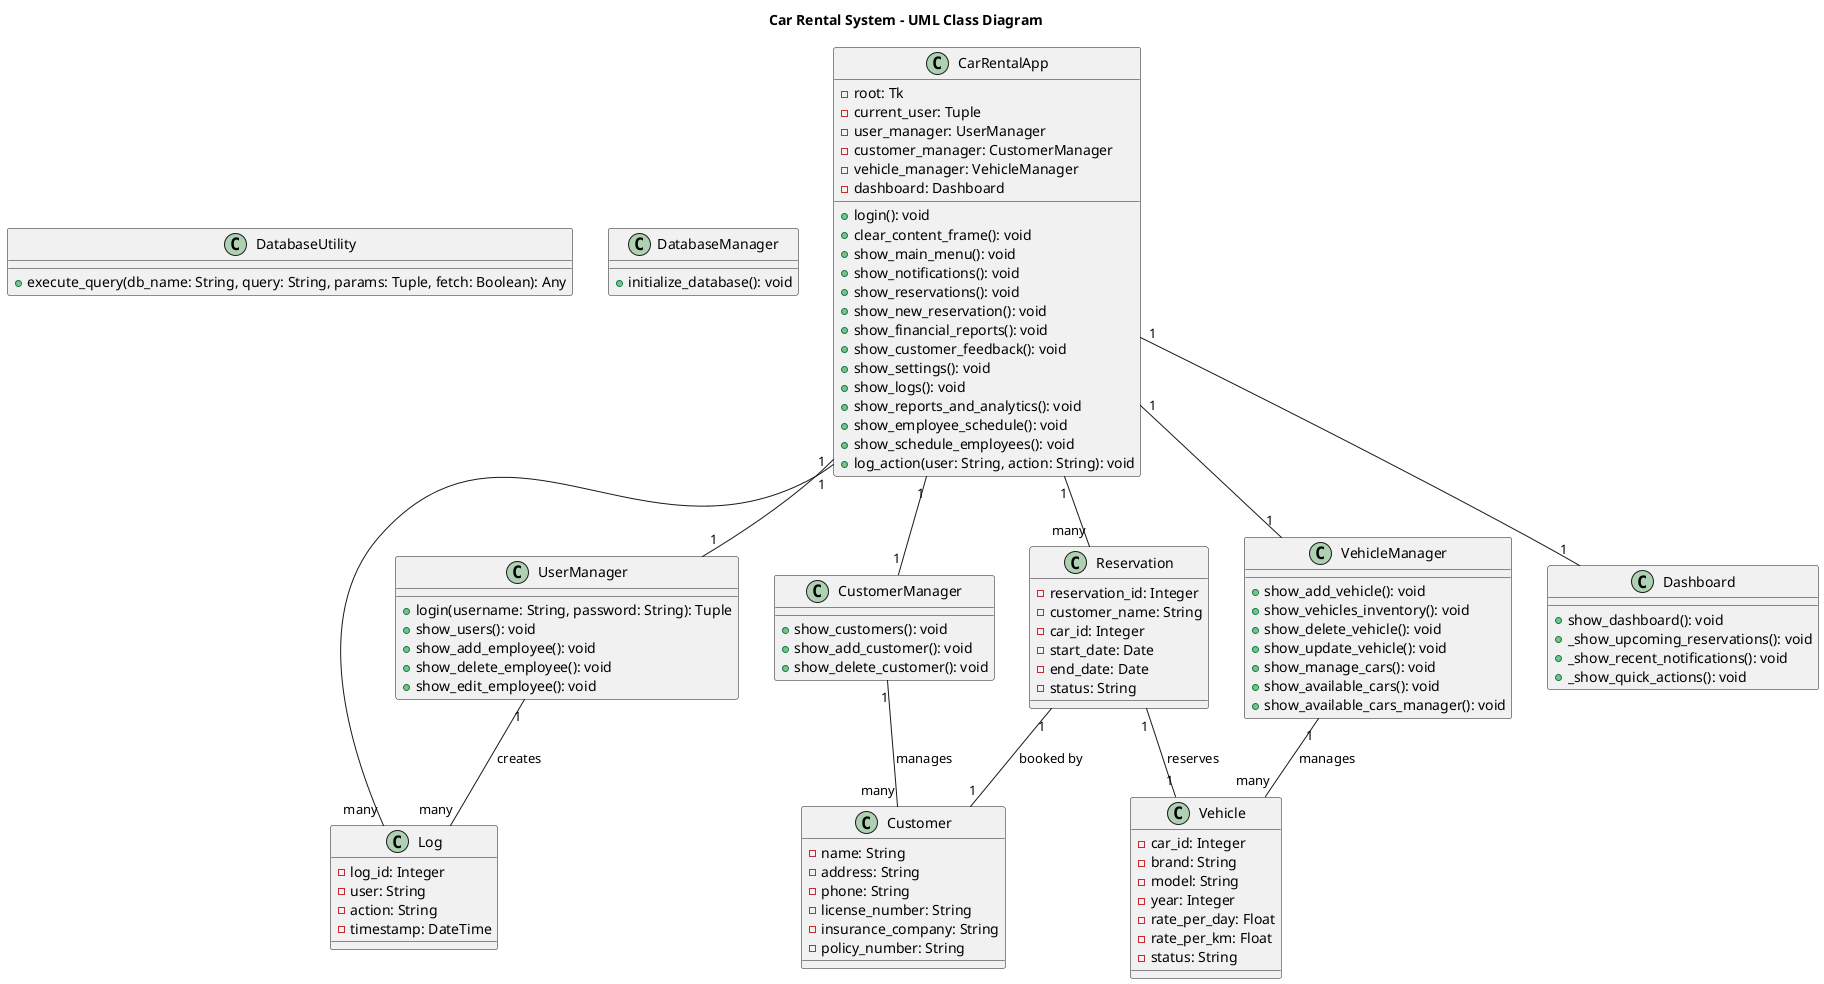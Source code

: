 @startuml
title Car Rental System - UML Class Diagram

' Define classes
class DatabaseUtility {
    + execute_query(db_name: String, query: String, params: Tuple, fetch: Boolean): Any
}

class DatabaseManager {
    + initialize_database(): void
}

class CarRentalApp {
    - root: Tk
    - current_user: Tuple
    - user_manager: UserManager
    - customer_manager: CustomerManager
    - vehicle_manager: VehicleManager
    - dashboard: Dashboard
    + login(): void
    + clear_content_frame(): void
    + show_main_menu(): void
    + show_notifications(): void
    + show_reservations(): void
    + show_new_reservation(): void
    + show_financial_reports(): void
    + show_customer_feedback(): void
    + show_settings(): void
    + show_logs(): void
    + show_reports_and_analytics(): void
    + show_employee_schedule(): void
    + show_schedule_employees(): void
    + log_action(user: String, action: String): void
}

class UserManager {
    + login(username: String, password: String): Tuple
    + show_users(): void
    + show_add_employee(): void
    + show_delete_employee(): void
    + show_edit_employee(): void
}

class CustomerManager {
    + show_customers(): void
    + show_add_customer(): void
    + show_delete_customer(): void
}

class VehicleManager {
    + show_add_vehicle(): void
    + show_vehicles_inventory(): void
    + show_delete_vehicle(): void
    + show_update_vehicle(): void
    + show_manage_cars(): void
    + show_available_cars(): void
    + show_available_cars_manager(): void
}

class Dashboard {
    + show_dashboard(): void
    + _show_upcoming_reservations(): void
    + _show_recent_notifications(): void
    + _show_quick_actions(): void
}

class Reservation {
    - reservation_id: Integer
    - customer_name: String
    - car_id: Integer
    - start_date: Date
    - end_date: Date
    - status: String
}

class Vehicle {
    - car_id: Integer
    - brand: String
    - model: String
    - year: Integer
    - rate_per_day: Float
    - rate_per_km: Float
    - status: String
}

class Customer {
    - name: String
    - address: String
    - phone: String
    - license_number: String
    - insurance_company: String
    - policy_number: String
}

class Log {
    - log_id: Integer
    - user: String
    - action: String
    - timestamp: DateTime
}

' Define relationships
CarRentalApp "1" -- "1" UserManager
CarRentalApp "1" -- "1" CustomerManager
CarRentalApp "1" -- "1" VehicleManager
CarRentalApp "1" -- "1" Dashboard
CarRentalApp "1" -- "many" Reservation
CarRentalApp "1" -- "many" Log

UserManager "1" -- "many" Log : creates
CustomerManager "1" -- "many" Customer : manages
VehicleManager "1" -- "many" Vehicle : manages
Reservation "1" -- "1" Vehicle : reserves
Reservation "1" -- "1" Customer : booked by

@enduml